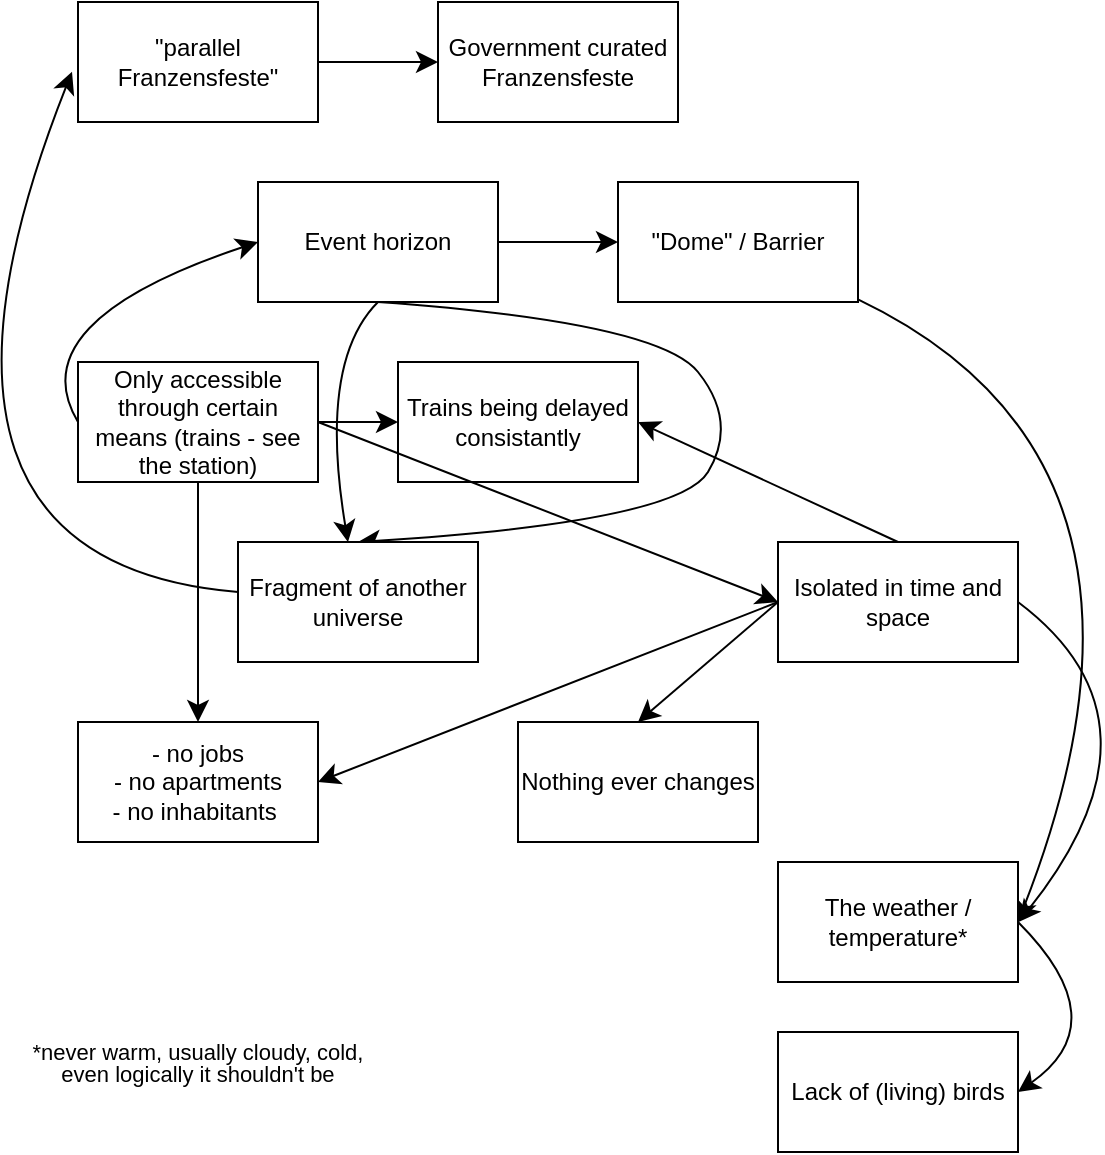 <mxfile version="24.8.3">
  <diagram id="C5RBs43oDa-KdzZeNtuy" name="Page-1">
    <mxGraphModel dx="614" dy="830" grid="1" gridSize="10" guides="1" tooltips="1" connect="1" arrows="1" fold="1" page="1" pageScale="1" pageWidth="827" pageHeight="1169" math="0" shadow="0">
      <root>
        <mxCell id="WIyWlLk6GJQsqaUBKTNV-0" />
        <mxCell id="WIyWlLk6GJQsqaUBKTNV-1" parent="WIyWlLk6GJQsqaUBKTNV-0" />
        <mxCell id="VmMaW-UGEGGp3QC6a1T2-12" style="edgeStyle=none;curved=1;rounded=0;orthogonalLoop=1;jettySize=auto;html=1;entryX=0;entryY=0.5;entryDx=0;entryDy=0;fontSize=12;startSize=8;endSize=8;" edge="1" parent="WIyWlLk6GJQsqaUBKTNV-1" source="VmMaW-UGEGGp3QC6a1T2-0" target="VmMaW-UGEGGp3QC6a1T2-1">
          <mxGeometry relative="1" as="geometry" />
        </mxCell>
        <mxCell id="VmMaW-UGEGGp3QC6a1T2-0" value="&quot;parallel Franzensfeste&quot;" style="rounded=0;whiteSpace=wrap;html=1;" vertex="1" parent="WIyWlLk6GJQsqaUBKTNV-1">
          <mxGeometry x="100" y="70" width="120" height="60" as="geometry" />
        </mxCell>
        <mxCell id="VmMaW-UGEGGp3QC6a1T2-1" value="&lt;div&gt;Government curated Franzensfeste&lt;/div&gt;" style="rounded=0;whiteSpace=wrap;html=1;" vertex="1" parent="WIyWlLk6GJQsqaUBKTNV-1">
          <mxGeometry x="280" y="70" width="120" height="60" as="geometry" />
        </mxCell>
        <mxCell id="VmMaW-UGEGGp3QC6a1T2-14" style="edgeStyle=none;curved=1;rounded=0;orthogonalLoop=1;jettySize=auto;html=1;exitX=1;exitY=0.5;exitDx=0;exitDy=0;entryX=0;entryY=0.5;entryDx=0;entryDy=0;fontSize=12;startSize=8;endSize=8;" edge="1" parent="WIyWlLk6GJQsqaUBKTNV-1" source="VmMaW-UGEGGp3QC6a1T2-2" target="VmMaW-UGEGGp3QC6a1T2-3">
          <mxGeometry relative="1" as="geometry" />
        </mxCell>
        <mxCell id="VmMaW-UGEGGp3QC6a1T2-22" style="edgeStyle=none;curved=1;rounded=0;orthogonalLoop=1;jettySize=auto;html=1;exitX=0.5;exitY=1;exitDx=0;exitDy=0;entryX=0.5;entryY=0;entryDx=0;entryDy=0;fontSize=12;startSize=8;endSize=8;" edge="1" parent="WIyWlLk6GJQsqaUBKTNV-1" source="VmMaW-UGEGGp3QC6a1T2-2" target="VmMaW-UGEGGp3QC6a1T2-4">
          <mxGeometry relative="1" as="geometry">
            <Array as="points">
              <mxPoint x="390" y="230" />
              <mxPoint x="430" y="280" />
              <mxPoint x="400" y="330" />
            </Array>
          </mxGeometry>
        </mxCell>
        <mxCell id="VmMaW-UGEGGp3QC6a1T2-25" style="edgeStyle=none;curved=1;rounded=0;orthogonalLoop=1;jettySize=auto;html=1;exitX=0.5;exitY=1;exitDx=0;exitDy=0;fontSize=12;startSize=8;endSize=8;" edge="1" parent="WIyWlLk6GJQsqaUBKTNV-1" source="VmMaW-UGEGGp3QC6a1T2-2" target="VmMaW-UGEGGp3QC6a1T2-4">
          <mxGeometry relative="1" as="geometry">
            <Array as="points">
              <mxPoint x="220" y="250" />
            </Array>
          </mxGeometry>
        </mxCell>
        <mxCell id="VmMaW-UGEGGp3QC6a1T2-2" value="&lt;div&gt;Event horizon&lt;/div&gt;" style="rounded=0;whiteSpace=wrap;html=1;" vertex="1" parent="WIyWlLk6GJQsqaUBKTNV-1">
          <mxGeometry x="190" y="160" width="120" height="60" as="geometry" />
        </mxCell>
        <mxCell id="VmMaW-UGEGGp3QC6a1T2-15" style="edgeStyle=none;curved=1;rounded=0;orthogonalLoop=1;jettySize=auto;html=1;fontSize=12;startSize=8;endSize=8;entryX=1;entryY=0.5;entryDx=0;entryDy=0;" edge="1" parent="WIyWlLk6GJQsqaUBKTNV-1" source="VmMaW-UGEGGp3QC6a1T2-3" target="VmMaW-UGEGGp3QC6a1T2-10">
          <mxGeometry relative="1" as="geometry">
            <mxPoint x="550" y="470" as="targetPoint" />
            <Array as="points">
              <mxPoint x="660" y="300" />
            </Array>
          </mxGeometry>
        </mxCell>
        <mxCell id="VmMaW-UGEGGp3QC6a1T2-3" value="&lt;div&gt;&quot;Dome&quot; / Barrier&lt;/div&gt;" style="whiteSpace=wrap;html=1;" vertex="1" parent="WIyWlLk6GJQsqaUBKTNV-1">
          <mxGeometry x="370" y="160" width="120" height="60" as="geometry" />
        </mxCell>
        <mxCell id="VmMaW-UGEGGp3QC6a1T2-4" value="&lt;div&gt;Fragment of another universe&lt;/div&gt;" style="rounded=0;whiteSpace=wrap;html=1;" vertex="1" parent="WIyWlLk6GJQsqaUBKTNV-1">
          <mxGeometry x="180" y="340" width="120" height="60" as="geometry" />
        </mxCell>
        <mxCell id="VmMaW-UGEGGp3QC6a1T2-5" value="Trains being delayed consistantly" style="rounded=0;whiteSpace=wrap;html=1;" vertex="1" parent="WIyWlLk6GJQsqaUBKTNV-1">
          <mxGeometry x="260" y="250" width="120" height="60" as="geometry" />
        </mxCell>
        <mxCell id="VmMaW-UGEGGp3QC6a1T2-16" style="edgeStyle=none;curved=1;rounded=0;orthogonalLoop=1;jettySize=auto;html=1;exitX=1;exitY=0.5;exitDx=0;exitDy=0;fontSize=12;startSize=8;endSize=8;" edge="1" parent="WIyWlLk6GJQsqaUBKTNV-1" source="VmMaW-UGEGGp3QC6a1T2-6">
          <mxGeometry relative="1" as="geometry">
            <mxPoint x="570.333" y="530" as="targetPoint" />
            <Array as="points">
              <mxPoint x="650" y="430" />
            </Array>
          </mxGeometry>
        </mxCell>
        <mxCell id="VmMaW-UGEGGp3QC6a1T2-18" style="edgeStyle=none;curved=1;rounded=0;orthogonalLoop=1;jettySize=auto;html=1;exitX=0;exitY=0.5;exitDx=0;exitDy=0;fontSize=12;startSize=8;endSize=8;entryX=0.5;entryY=0;entryDx=0;entryDy=0;" edge="1" parent="WIyWlLk6GJQsqaUBKTNV-1" source="VmMaW-UGEGGp3QC6a1T2-6" target="VmMaW-UGEGGp3QC6a1T2-9">
          <mxGeometry relative="1" as="geometry">
            <mxPoint x="390.0" y="420" as="targetPoint" />
          </mxGeometry>
        </mxCell>
        <mxCell id="VmMaW-UGEGGp3QC6a1T2-19" style="edgeStyle=none;curved=1;rounded=0;orthogonalLoop=1;jettySize=auto;html=1;exitX=0;exitY=0.5;exitDx=0;exitDy=0;entryX=1;entryY=0.5;entryDx=0;entryDy=0;fontSize=12;startSize=8;endSize=8;" edge="1" parent="WIyWlLk6GJQsqaUBKTNV-1" source="VmMaW-UGEGGp3QC6a1T2-6" target="VmMaW-UGEGGp3QC6a1T2-8">
          <mxGeometry relative="1" as="geometry" />
        </mxCell>
        <mxCell id="VmMaW-UGEGGp3QC6a1T2-23" style="edgeStyle=none;curved=1;rounded=0;orthogonalLoop=1;jettySize=auto;html=1;exitX=0.5;exitY=0;exitDx=0;exitDy=0;entryX=1;entryY=0.5;entryDx=0;entryDy=0;fontSize=12;startSize=8;endSize=8;" edge="1" parent="WIyWlLk6GJQsqaUBKTNV-1" source="VmMaW-UGEGGp3QC6a1T2-6" target="VmMaW-UGEGGp3QC6a1T2-5">
          <mxGeometry relative="1" as="geometry" />
        </mxCell>
        <mxCell id="VmMaW-UGEGGp3QC6a1T2-6" value="Isolated in time and space" style="rounded=0;whiteSpace=wrap;html=1;" vertex="1" parent="WIyWlLk6GJQsqaUBKTNV-1">
          <mxGeometry x="450" y="340" width="120" height="60" as="geometry" />
        </mxCell>
        <mxCell id="VmMaW-UGEGGp3QC6a1T2-20" style="edgeStyle=none;curved=1;rounded=0;orthogonalLoop=1;jettySize=auto;html=1;exitX=1;exitY=0.5;exitDx=0;exitDy=0;entryX=0;entryY=0.5;entryDx=0;entryDy=0;fontSize=12;startSize=8;endSize=8;" edge="1" parent="WIyWlLk6GJQsqaUBKTNV-1" source="VmMaW-UGEGGp3QC6a1T2-7" target="VmMaW-UGEGGp3QC6a1T2-5">
          <mxGeometry relative="1" as="geometry" />
        </mxCell>
        <mxCell id="VmMaW-UGEGGp3QC6a1T2-21" style="edgeStyle=none;curved=1;rounded=0;orthogonalLoop=1;jettySize=auto;html=1;exitX=0.5;exitY=1;exitDx=0;exitDy=0;entryX=0.5;entryY=0;entryDx=0;entryDy=0;fontSize=12;startSize=8;endSize=8;" edge="1" parent="WIyWlLk6GJQsqaUBKTNV-1" source="VmMaW-UGEGGp3QC6a1T2-7" target="VmMaW-UGEGGp3QC6a1T2-8">
          <mxGeometry relative="1" as="geometry" />
        </mxCell>
        <mxCell id="VmMaW-UGEGGp3QC6a1T2-24" style="edgeStyle=none;curved=1;rounded=0;orthogonalLoop=1;jettySize=auto;html=1;exitX=1;exitY=0.5;exitDx=0;exitDy=0;entryX=0;entryY=0.5;entryDx=0;entryDy=0;fontSize=12;startSize=8;endSize=8;" edge="1" parent="WIyWlLk6GJQsqaUBKTNV-1" source="VmMaW-UGEGGp3QC6a1T2-7" target="VmMaW-UGEGGp3QC6a1T2-6">
          <mxGeometry relative="1" as="geometry" />
        </mxCell>
        <mxCell id="VmMaW-UGEGGp3QC6a1T2-26" style="edgeStyle=none;curved=1;rounded=0;orthogonalLoop=1;jettySize=auto;html=1;exitX=0;exitY=0.5;exitDx=0;exitDy=0;entryX=0;entryY=0.5;entryDx=0;entryDy=0;fontSize=12;startSize=8;endSize=8;" edge="1" parent="WIyWlLk6GJQsqaUBKTNV-1" source="VmMaW-UGEGGp3QC6a1T2-7" target="VmMaW-UGEGGp3QC6a1T2-2">
          <mxGeometry relative="1" as="geometry">
            <Array as="points">
              <mxPoint x="70" y="230" />
            </Array>
          </mxGeometry>
        </mxCell>
        <mxCell id="VmMaW-UGEGGp3QC6a1T2-7" value="Only accessible through certain means (trains - see the station)" style="rounded=0;whiteSpace=wrap;html=1;" vertex="1" parent="WIyWlLk6GJQsqaUBKTNV-1">
          <mxGeometry x="100" y="250" width="120" height="60" as="geometry" />
        </mxCell>
        <mxCell id="VmMaW-UGEGGp3QC6a1T2-8" value="&lt;div&gt;- no jobs &lt;br&gt;&lt;/div&gt;&lt;div&gt;- no apartments&lt;/div&gt;&lt;div&gt;- no inhabitants&amp;nbsp; &lt;br&gt;&lt;/div&gt;" style="rounded=0;whiteSpace=wrap;html=1;" vertex="1" parent="WIyWlLk6GJQsqaUBKTNV-1">
          <mxGeometry x="100" y="430" width="120" height="60" as="geometry" />
        </mxCell>
        <mxCell id="VmMaW-UGEGGp3QC6a1T2-9" value="Nothing ever changes" style="rounded=0;whiteSpace=wrap;html=1;" vertex="1" parent="WIyWlLk6GJQsqaUBKTNV-1">
          <mxGeometry x="320" y="430" width="120" height="60" as="geometry" />
        </mxCell>
        <mxCell id="VmMaW-UGEGGp3QC6a1T2-10" value="The weather / temperature*" style="rounded=0;whiteSpace=wrap;html=1;" vertex="1" parent="WIyWlLk6GJQsqaUBKTNV-1">
          <mxGeometry x="450" y="500" width="120" height="60" as="geometry" />
        </mxCell>
        <mxCell id="VmMaW-UGEGGp3QC6a1T2-11" value="Lack of (living) birds" style="rounded=0;whiteSpace=wrap;html=1;" vertex="1" parent="WIyWlLk6GJQsqaUBKTNV-1">
          <mxGeometry x="450" y="585" width="120" height="60" as="geometry" />
        </mxCell>
        <mxCell id="VmMaW-UGEGGp3QC6a1T2-13" style="edgeStyle=none;curved=1;rounded=0;orthogonalLoop=1;jettySize=auto;html=1;entryX=-0.025;entryY=0.581;entryDx=0;entryDy=0;entryPerimeter=0;fontSize=12;startSize=8;endSize=8;" edge="1" parent="WIyWlLk6GJQsqaUBKTNV-1" source="VmMaW-UGEGGp3QC6a1T2-4" target="VmMaW-UGEGGp3QC6a1T2-0">
          <mxGeometry relative="1" as="geometry">
            <Array as="points">
              <mxPoint y="350" />
            </Array>
          </mxGeometry>
        </mxCell>
        <mxCell id="VmMaW-UGEGGp3QC6a1T2-17" style="edgeStyle=none;curved=1;rounded=0;orthogonalLoop=1;jettySize=auto;html=1;exitX=1;exitY=0.5;exitDx=0;exitDy=0;entryX=1;entryY=0.5;entryDx=0;entryDy=0;fontSize=12;startSize=8;endSize=8;" edge="1" parent="WIyWlLk6GJQsqaUBKTNV-1" source="VmMaW-UGEGGp3QC6a1T2-10" target="VmMaW-UGEGGp3QC6a1T2-11">
          <mxGeometry relative="1" as="geometry">
            <Array as="points">
              <mxPoint x="620" y="580" />
            </Array>
          </mxGeometry>
        </mxCell>
        <mxCell id="VmMaW-UGEGGp3QC6a1T2-28" value="&lt;p style=&quot;line-height: 100%; font-size: 11px;&quot;&gt;&lt;font style=&quot;font-size: 11px;&quot;&gt;*never warm, usually cloudy, cold, even logically it shouldn&#39;t be&lt;br&gt;&lt;/font&gt;&lt;/p&gt;" style="text;html=1;align=center;verticalAlign=middle;whiteSpace=wrap;rounded=0;fontSize=16;" vertex="1" parent="WIyWlLk6GJQsqaUBKTNV-1">
          <mxGeometry x="75" y="585" width="170" height="30" as="geometry" />
        </mxCell>
      </root>
    </mxGraphModel>
  </diagram>
</mxfile>
